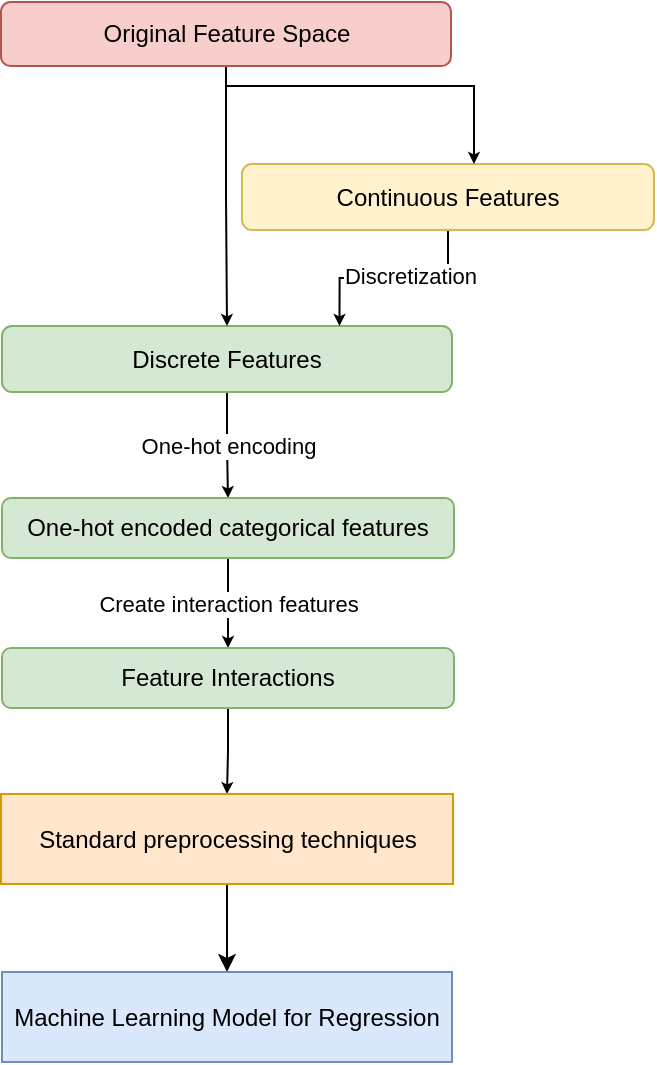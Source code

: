 <mxfile version="24.4.0" type="device">
  <diagram name="Page-1" id="NEZsRhUh_MJZNZiLh832">
    <mxGraphModel dx="746" dy="436" grid="1" gridSize="1" guides="1" tooltips="1" connect="1" arrows="1" fold="1" page="1" pageScale="1" pageWidth="850" pageHeight="1100" math="0" shadow="0">
      <root>
        <mxCell id="0" />
        <mxCell id="1" parent="0" />
        <mxCell id="t-QKqvcx3VqL5Q99w8yX-17" value="One-hot encoding" style="edgeStyle=orthogonalEdgeStyle;rounded=0;orthogonalLoop=1;jettySize=auto;html=1;exitX=0.5;exitY=1;exitDx=0;exitDy=0;entryX=0.5;entryY=0;entryDx=0;entryDy=0;jumpSize=3;startSize=6;endSize=3;" edge="1" parent="1" source="t-QKqvcx3VqL5Q99w8yX-1" target="t-QKqvcx3VqL5Q99w8yX-4">
          <mxGeometry relative="1" as="geometry" />
        </mxCell>
        <mxCell id="t-QKqvcx3VqL5Q99w8yX-1" value="Discrete Features" style="rounded=1;whiteSpace=wrap;html=1;fillColor=#d5e8d4;strokeColor=#82b366;" vertex="1" parent="1">
          <mxGeometry x="240" y="202" width="225" height="33" as="geometry" />
        </mxCell>
        <mxCell id="t-QKqvcx3VqL5Q99w8yX-13" style="edgeStyle=orthogonalEdgeStyle;rounded=0;orthogonalLoop=1;jettySize=auto;html=1;exitX=0.5;exitY=1;exitDx=0;exitDy=0;entryX=0.75;entryY=0;entryDx=0;entryDy=0;jumpSize=3;startSize=6;endSize=3;" edge="1" parent="1" source="t-QKqvcx3VqL5Q99w8yX-2" target="t-QKqvcx3VqL5Q99w8yX-1">
          <mxGeometry relative="1" as="geometry" />
        </mxCell>
        <mxCell id="t-QKqvcx3VqL5Q99w8yX-16" value="Discretization" style="edgeLabel;html=1;align=center;verticalAlign=middle;resizable=0;points=[];" vertex="1" connectable="0" parent="t-QKqvcx3VqL5Q99w8yX-13">
          <mxGeometry x="-0.158" y="-1" relative="1" as="geometry">
            <mxPoint as="offset" />
          </mxGeometry>
        </mxCell>
        <mxCell id="t-QKqvcx3VqL5Q99w8yX-2" value="Continuous Features" style="rounded=1;whiteSpace=wrap;html=1;fillColor=#fff2cc;strokeColor=#d6b656;" vertex="1" parent="1">
          <mxGeometry x="360" y="121" width="206" height="33" as="geometry" />
        </mxCell>
        <mxCell id="t-QKqvcx3VqL5Q99w8yX-19" value="Create interaction features" style="edgeStyle=orthogonalEdgeStyle;rounded=0;orthogonalLoop=1;jettySize=auto;html=1;exitX=0.5;exitY=1;exitDx=0;exitDy=0;jumpSize=3;startSize=6;endSize=3;" edge="1" parent="1" source="t-QKqvcx3VqL5Q99w8yX-4" target="t-QKqvcx3VqL5Q99w8yX-18">
          <mxGeometry relative="1" as="geometry" />
        </mxCell>
        <mxCell id="t-QKqvcx3VqL5Q99w8yX-4" value="One-hot encoded categorical features" style="rounded=1;whiteSpace=wrap;html=1;fillColor=#d5e8d4;strokeColor=#82b366;" vertex="1" parent="1">
          <mxGeometry x="240" y="288" width="226" height="30" as="geometry" />
        </mxCell>
        <mxCell id="t-QKqvcx3VqL5Q99w8yX-9" style="edgeStyle=orthogonalEdgeStyle;rounded=0;orthogonalLoop=1;jettySize=auto;html=1;exitX=0.5;exitY=1;exitDx=0;exitDy=0;jumpSize=3;endSize=3;startSize=6;" edge="1" parent="1" source="t-QKqvcx3VqL5Q99w8yX-8" target="t-QKqvcx3VqL5Q99w8yX-1">
          <mxGeometry relative="1" as="geometry" />
        </mxCell>
        <mxCell id="t-QKqvcx3VqL5Q99w8yX-10" style="edgeStyle=orthogonalEdgeStyle;rounded=0;orthogonalLoop=1;jettySize=auto;html=1;jumpSize=3;startSize=6;endSize=3;" edge="1" parent="1" source="t-QKqvcx3VqL5Q99w8yX-8" target="t-QKqvcx3VqL5Q99w8yX-2">
          <mxGeometry relative="1" as="geometry">
            <Array as="points">
              <mxPoint x="352" y="82" />
              <mxPoint x="476" y="82" />
            </Array>
          </mxGeometry>
        </mxCell>
        <mxCell id="t-QKqvcx3VqL5Q99w8yX-8" value="Original Feature Space" style="rounded=1;whiteSpace=wrap;html=1;fillColor=#f8cecc;strokeColor=#b85450;" vertex="1" parent="1">
          <mxGeometry x="239.5" y="40" width="225" height="32" as="geometry" />
        </mxCell>
        <mxCell id="t-QKqvcx3VqL5Q99w8yX-21" style="edgeStyle=orthogonalEdgeStyle;rounded=0;orthogonalLoop=1;jettySize=auto;html=1;exitX=0.5;exitY=1;exitDx=0;exitDy=0;jumpSize=3;startSize=6;endSize=3;" edge="1" parent="1" source="t-QKqvcx3VqL5Q99w8yX-18" target="t-QKqvcx3VqL5Q99w8yX-20">
          <mxGeometry relative="1" as="geometry" />
        </mxCell>
        <mxCell id="t-QKqvcx3VqL5Q99w8yX-18" value="Feature Interactions" style="rounded=1;whiteSpace=wrap;html=1;fillColor=#d5e8d4;strokeColor=#82b366;" vertex="1" parent="1">
          <mxGeometry x="240" y="363" width="226" height="30" as="geometry" />
        </mxCell>
        <mxCell id="t-QKqvcx3VqL5Q99w8yX-23" style="edgeStyle=orthogonalEdgeStyle;rounded=0;orthogonalLoop=1;jettySize=auto;html=1;exitX=0.5;exitY=1;exitDx=0;exitDy=0;entryX=0.5;entryY=0;entryDx=0;entryDy=0;" edge="1" parent="1" source="t-QKqvcx3VqL5Q99w8yX-20" target="t-QKqvcx3VqL5Q99w8yX-22">
          <mxGeometry relative="1" as="geometry" />
        </mxCell>
        <mxCell id="t-QKqvcx3VqL5Q99w8yX-20" value="Standard preprocessing techniques" style="rounded=0;whiteSpace=wrap;html=1;fillColor=#ffe6cc;strokeColor=#d79b00;" vertex="1" parent="1">
          <mxGeometry x="239.5" y="436" width="226" height="45" as="geometry" />
        </mxCell>
        <mxCell id="t-QKqvcx3VqL5Q99w8yX-22" value="Machine Learning Model for Regression" style="rounded=0;whiteSpace=wrap;html=1;fillColor=#dae8fc;strokeColor=#6c8ebf;" vertex="1" parent="1">
          <mxGeometry x="240" y="525" width="225" height="45" as="geometry" />
        </mxCell>
      </root>
    </mxGraphModel>
  </diagram>
</mxfile>
